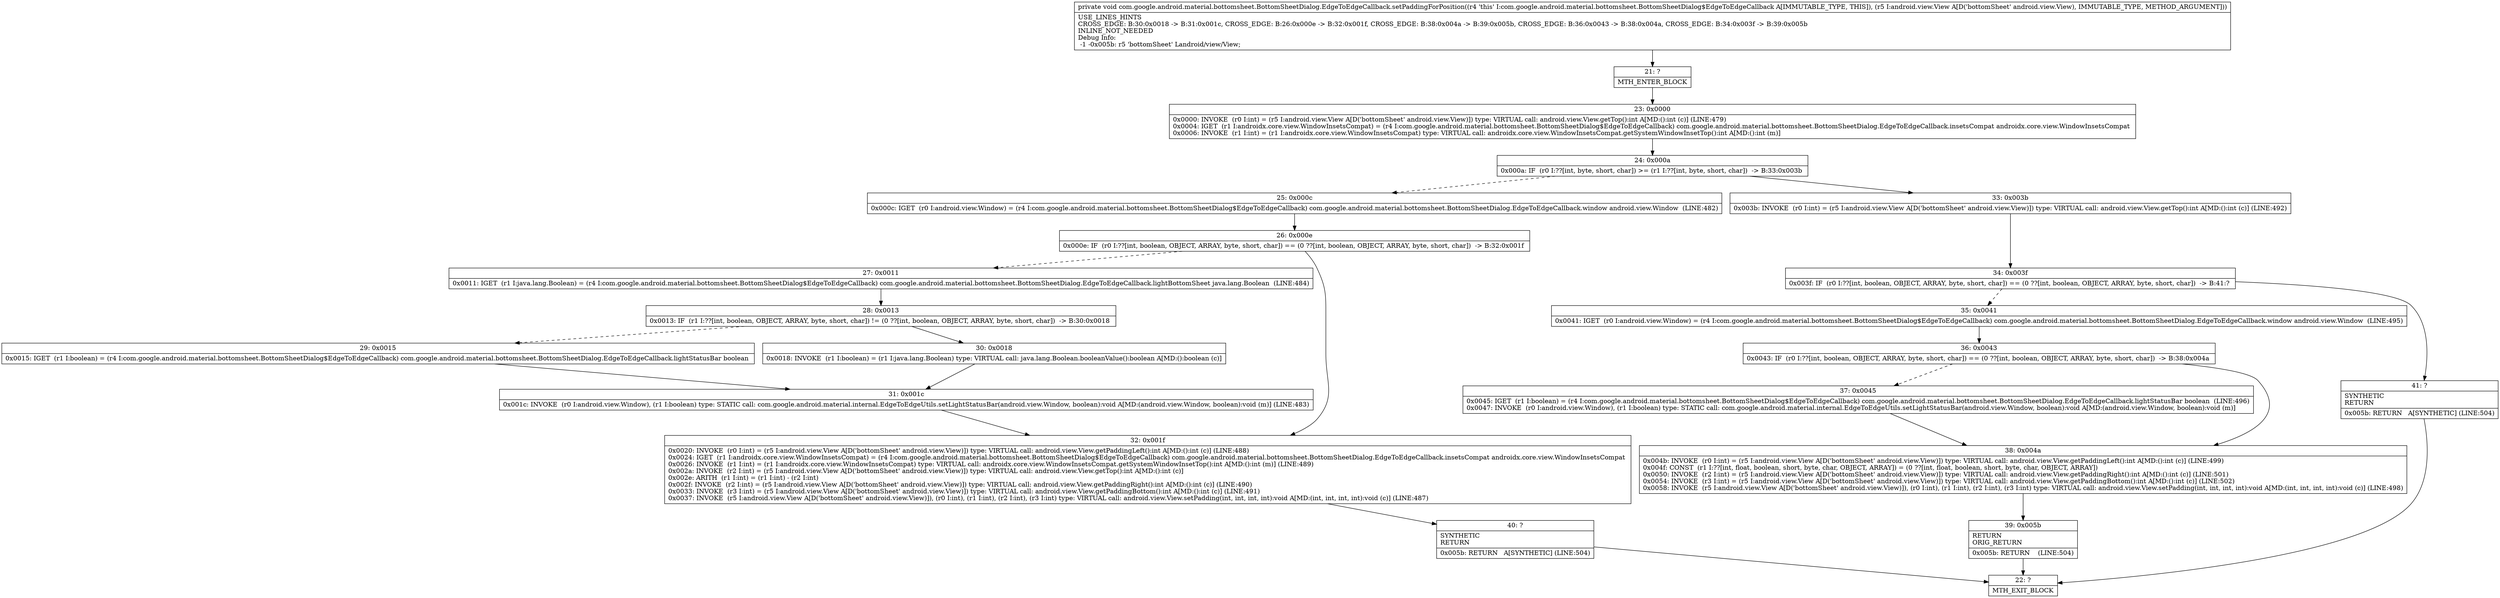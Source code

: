digraph "CFG forcom.google.android.material.bottomsheet.BottomSheetDialog.EdgeToEdgeCallback.setPaddingForPosition(Landroid\/view\/View;)V" {
Node_21 [shape=record,label="{21\:\ ?|MTH_ENTER_BLOCK\l}"];
Node_23 [shape=record,label="{23\:\ 0x0000|0x0000: INVOKE  (r0 I:int) = (r5 I:android.view.View A[D('bottomSheet' android.view.View)]) type: VIRTUAL call: android.view.View.getTop():int A[MD:():int (c)] (LINE:479)\l0x0004: IGET  (r1 I:androidx.core.view.WindowInsetsCompat) = (r4 I:com.google.android.material.bottomsheet.BottomSheetDialog$EdgeToEdgeCallback) com.google.android.material.bottomsheet.BottomSheetDialog.EdgeToEdgeCallback.insetsCompat androidx.core.view.WindowInsetsCompat \l0x0006: INVOKE  (r1 I:int) = (r1 I:androidx.core.view.WindowInsetsCompat) type: VIRTUAL call: androidx.core.view.WindowInsetsCompat.getSystemWindowInsetTop():int A[MD:():int (m)]\l}"];
Node_24 [shape=record,label="{24\:\ 0x000a|0x000a: IF  (r0 I:??[int, byte, short, char]) \>= (r1 I:??[int, byte, short, char])  \-\> B:33:0x003b \l}"];
Node_25 [shape=record,label="{25\:\ 0x000c|0x000c: IGET  (r0 I:android.view.Window) = (r4 I:com.google.android.material.bottomsheet.BottomSheetDialog$EdgeToEdgeCallback) com.google.android.material.bottomsheet.BottomSheetDialog.EdgeToEdgeCallback.window android.view.Window  (LINE:482)\l}"];
Node_26 [shape=record,label="{26\:\ 0x000e|0x000e: IF  (r0 I:??[int, boolean, OBJECT, ARRAY, byte, short, char]) == (0 ??[int, boolean, OBJECT, ARRAY, byte, short, char])  \-\> B:32:0x001f \l}"];
Node_27 [shape=record,label="{27\:\ 0x0011|0x0011: IGET  (r1 I:java.lang.Boolean) = (r4 I:com.google.android.material.bottomsheet.BottomSheetDialog$EdgeToEdgeCallback) com.google.android.material.bottomsheet.BottomSheetDialog.EdgeToEdgeCallback.lightBottomSheet java.lang.Boolean  (LINE:484)\l}"];
Node_28 [shape=record,label="{28\:\ 0x0013|0x0013: IF  (r1 I:??[int, boolean, OBJECT, ARRAY, byte, short, char]) != (0 ??[int, boolean, OBJECT, ARRAY, byte, short, char])  \-\> B:30:0x0018 \l}"];
Node_29 [shape=record,label="{29\:\ 0x0015|0x0015: IGET  (r1 I:boolean) = (r4 I:com.google.android.material.bottomsheet.BottomSheetDialog$EdgeToEdgeCallback) com.google.android.material.bottomsheet.BottomSheetDialog.EdgeToEdgeCallback.lightStatusBar boolean \l}"];
Node_31 [shape=record,label="{31\:\ 0x001c|0x001c: INVOKE  (r0 I:android.view.Window), (r1 I:boolean) type: STATIC call: com.google.android.material.internal.EdgeToEdgeUtils.setLightStatusBar(android.view.Window, boolean):void A[MD:(android.view.Window, boolean):void (m)] (LINE:483)\l}"];
Node_30 [shape=record,label="{30\:\ 0x0018|0x0018: INVOKE  (r1 I:boolean) = (r1 I:java.lang.Boolean) type: VIRTUAL call: java.lang.Boolean.booleanValue():boolean A[MD:():boolean (c)]\l}"];
Node_32 [shape=record,label="{32\:\ 0x001f|0x0020: INVOKE  (r0 I:int) = (r5 I:android.view.View A[D('bottomSheet' android.view.View)]) type: VIRTUAL call: android.view.View.getPaddingLeft():int A[MD:():int (c)] (LINE:488)\l0x0024: IGET  (r1 I:androidx.core.view.WindowInsetsCompat) = (r4 I:com.google.android.material.bottomsheet.BottomSheetDialog$EdgeToEdgeCallback) com.google.android.material.bottomsheet.BottomSheetDialog.EdgeToEdgeCallback.insetsCompat androidx.core.view.WindowInsetsCompat \l0x0026: INVOKE  (r1 I:int) = (r1 I:androidx.core.view.WindowInsetsCompat) type: VIRTUAL call: androidx.core.view.WindowInsetsCompat.getSystemWindowInsetTop():int A[MD:():int (m)] (LINE:489)\l0x002a: INVOKE  (r2 I:int) = (r5 I:android.view.View A[D('bottomSheet' android.view.View)]) type: VIRTUAL call: android.view.View.getTop():int A[MD:():int (c)]\l0x002e: ARITH  (r1 I:int) = (r1 I:int) \- (r2 I:int) \l0x002f: INVOKE  (r2 I:int) = (r5 I:android.view.View A[D('bottomSheet' android.view.View)]) type: VIRTUAL call: android.view.View.getPaddingRight():int A[MD:():int (c)] (LINE:490)\l0x0033: INVOKE  (r3 I:int) = (r5 I:android.view.View A[D('bottomSheet' android.view.View)]) type: VIRTUAL call: android.view.View.getPaddingBottom():int A[MD:():int (c)] (LINE:491)\l0x0037: INVOKE  (r5 I:android.view.View A[D('bottomSheet' android.view.View)]), (r0 I:int), (r1 I:int), (r2 I:int), (r3 I:int) type: VIRTUAL call: android.view.View.setPadding(int, int, int, int):void A[MD:(int, int, int, int):void (c)] (LINE:487)\l}"];
Node_40 [shape=record,label="{40\:\ ?|SYNTHETIC\lRETURN\l|0x005b: RETURN   A[SYNTHETIC] (LINE:504)\l}"];
Node_22 [shape=record,label="{22\:\ ?|MTH_EXIT_BLOCK\l}"];
Node_33 [shape=record,label="{33\:\ 0x003b|0x003b: INVOKE  (r0 I:int) = (r5 I:android.view.View A[D('bottomSheet' android.view.View)]) type: VIRTUAL call: android.view.View.getTop():int A[MD:():int (c)] (LINE:492)\l}"];
Node_34 [shape=record,label="{34\:\ 0x003f|0x003f: IF  (r0 I:??[int, boolean, OBJECT, ARRAY, byte, short, char]) == (0 ??[int, boolean, OBJECT, ARRAY, byte, short, char])  \-\> B:41:? \l}"];
Node_35 [shape=record,label="{35\:\ 0x0041|0x0041: IGET  (r0 I:android.view.Window) = (r4 I:com.google.android.material.bottomsheet.BottomSheetDialog$EdgeToEdgeCallback) com.google.android.material.bottomsheet.BottomSheetDialog.EdgeToEdgeCallback.window android.view.Window  (LINE:495)\l}"];
Node_36 [shape=record,label="{36\:\ 0x0043|0x0043: IF  (r0 I:??[int, boolean, OBJECT, ARRAY, byte, short, char]) == (0 ??[int, boolean, OBJECT, ARRAY, byte, short, char])  \-\> B:38:0x004a \l}"];
Node_37 [shape=record,label="{37\:\ 0x0045|0x0045: IGET  (r1 I:boolean) = (r4 I:com.google.android.material.bottomsheet.BottomSheetDialog$EdgeToEdgeCallback) com.google.android.material.bottomsheet.BottomSheetDialog.EdgeToEdgeCallback.lightStatusBar boolean  (LINE:496)\l0x0047: INVOKE  (r0 I:android.view.Window), (r1 I:boolean) type: STATIC call: com.google.android.material.internal.EdgeToEdgeUtils.setLightStatusBar(android.view.Window, boolean):void A[MD:(android.view.Window, boolean):void (m)]\l}"];
Node_38 [shape=record,label="{38\:\ 0x004a|0x004b: INVOKE  (r0 I:int) = (r5 I:android.view.View A[D('bottomSheet' android.view.View)]) type: VIRTUAL call: android.view.View.getPaddingLeft():int A[MD:():int (c)] (LINE:499)\l0x004f: CONST  (r1 I:??[int, float, boolean, short, byte, char, OBJECT, ARRAY]) = (0 ??[int, float, boolean, short, byte, char, OBJECT, ARRAY]) \l0x0050: INVOKE  (r2 I:int) = (r5 I:android.view.View A[D('bottomSheet' android.view.View)]) type: VIRTUAL call: android.view.View.getPaddingRight():int A[MD:():int (c)] (LINE:501)\l0x0054: INVOKE  (r3 I:int) = (r5 I:android.view.View A[D('bottomSheet' android.view.View)]) type: VIRTUAL call: android.view.View.getPaddingBottom():int A[MD:():int (c)] (LINE:502)\l0x0058: INVOKE  (r5 I:android.view.View A[D('bottomSheet' android.view.View)]), (r0 I:int), (r1 I:int), (r2 I:int), (r3 I:int) type: VIRTUAL call: android.view.View.setPadding(int, int, int, int):void A[MD:(int, int, int, int):void (c)] (LINE:498)\l}"];
Node_39 [shape=record,label="{39\:\ 0x005b|RETURN\lORIG_RETURN\l|0x005b: RETURN    (LINE:504)\l}"];
Node_41 [shape=record,label="{41\:\ ?|SYNTHETIC\lRETURN\l|0x005b: RETURN   A[SYNTHETIC] (LINE:504)\l}"];
MethodNode[shape=record,label="{private void com.google.android.material.bottomsheet.BottomSheetDialog.EdgeToEdgeCallback.setPaddingForPosition((r4 'this' I:com.google.android.material.bottomsheet.BottomSheetDialog$EdgeToEdgeCallback A[IMMUTABLE_TYPE, THIS]), (r5 I:android.view.View A[D('bottomSheet' android.view.View), IMMUTABLE_TYPE, METHOD_ARGUMENT]))  | USE_LINES_HINTS\lCROSS_EDGE: B:30:0x0018 \-\> B:31:0x001c, CROSS_EDGE: B:26:0x000e \-\> B:32:0x001f, CROSS_EDGE: B:38:0x004a \-\> B:39:0x005b, CROSS_EDGE: B:36:0x0043 \-\> B:38:0x004a, CROSS_EDGE: B:34:0x003f \-\> B:39:0x005b\lINLINE_NOT_NEEDED\lDebug Info:\l  \-1 \-0x005b: r5 'bottomSheet' Landroid\/view\/View;\l}"];
MethodNode -> Node_21;Node_21 -> Node_23;
Node_23 -> Node_24;
Node_24 -> Node_25[style=dashed];
Node_24 -> Node_33;
Node_25 -> Node_26;
Node_26 -> Node_27[style=dashed];
Node_26 -> Node_32;
Node_27 -> Node_28;
Node_28 -> Node_29[style=dashed];
Node_28 -> Node_30;
Node_29 -> Node_31;
Node_31 -> Node_32;
Node_30 -> Node_31;
Node_32 -> Node_40;
Node_40 -> Node_22;
Node_33 -> Node_34;
Node_34 -> Node_35[style=dashed];
Node_34 -> Node_41;
Node_35 -> Node_36;
Node_36 -> Node_37[style=dashed];
Node_36 -> Node_38;
Node_37 -> Node_38;
Node_38 -> Node_39;
Node_39 -> Node_22;
Node_41 -> Node_22;
}

